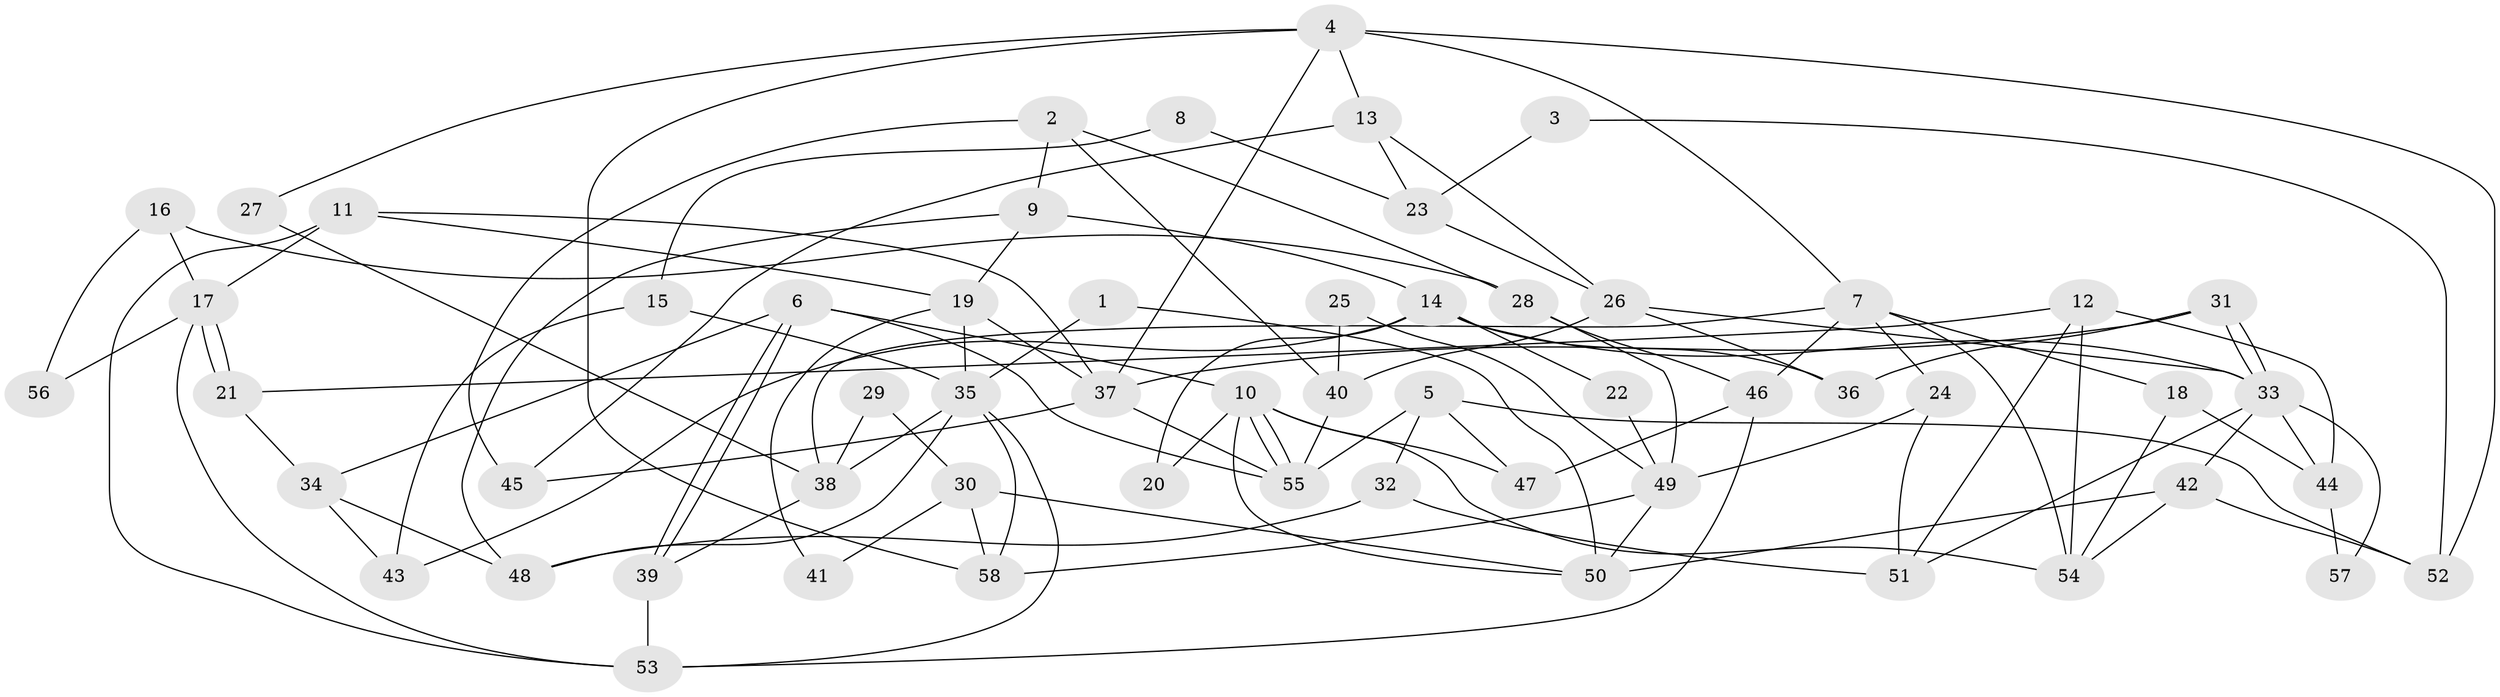 // coarse degree distribution, {7: 0.1388888888888889, 4: 0.16666666666666666, 5: 0.16666666666666666, 6: 0.2222222222222222, 8: 0.027777777777777776, 2: 0.1388888888888889, 3: 0.1388888888888889}
// Generated by graph-tools (version 1.1) at 2025/24/03/03/25 07:24:01]
// undirected, 58 vertices, 116 edges
graph export_dot {
graph [start="1"]
  node [color=gray90,style=filled];
  1;
  2;
  3;
  4;
  5;
  6;
  7;
  8;
  9;
  10;
  11;
  12;
  13;
  14;
  15;
  16;
  17;
  18;
  19;
  20;
  21;
  22;
  23;
  24;
  25;
  26;
  27;
  28;
  29;
  30;
  31;
  32;
  33;
  34;
  35;
  36;
  37;
  38;
  39;
  40;
  41;
  42;
  43;
  44;
  45;
  46;
  47;
  48;
  49;
  50;
  51;
  52;
  53;
  54;
  55;
  56;
  57;
  58;
  1 -- 35;
  1 -- 50;
  2 -- 28;
  2 -- 40;
  2 -- 9;
  2 -- 45;
  3 -- 23;
  3 -- 52;
  4 -- 52;
  4 -- 7;
  4 -- 13;
  4 -- 27;
  4 -- 37;
  4 -- 58;
  5 -- 32;
  5 -- 55;
  5 -- 47;
  5 -- 52;
  6 -- 39;
  6 -- 39;
  6 -- 55;
  6 -- 10;
  6 -- 34;
  7 -- 54;
  7 -- 46;
  7 -- 18;
  7 -- 24;
  7 -- 38;
  8 -- 23;
  8 -- 15;
  9 -- 19;
  9 -- 14;
  9 -- 48;
  10 -- 55;
  10 -- 55;
  10 -- 20;
  10 -- 47;
  10 -- 50;
  10 -- 54;
  11 -- 19;
  11 -- 17;
  11 -- 37;
  11 -- 53;
  12 -- 44;
  12 -- 21;
  12 -- 51;
  12 -- 54;
  13 -- 45;
  13 -- 23;
  13 -- 26;
  14 -- 33;
  14 -- 20;
  14 -- 22;
  14 -- 36;
  14 -- 43;
  15 -- 35;
  15 -- 43;
  16 -- 17;
  16 -- 28;
  16 -- 56;
  17 -- 53;
  17 -- 21;
  17 -- 21;
  17 -- 56;
  18 -- 54;
  18 -- 44;
  19 -- 35;
  19 -- 37;
  19 -- 41;
  21 -- 34;
  22 -- 49;
  23 -- 26;
  24 -- 51;
  24 -- 49;
  25 -- 49;
  25 -- 40;
  26 -- 36;
  26 -- 33;
  26 -- 40;
  27 -- 38;
  28 -- 49;
  28 -- 46;
  29 -- 38;
  29 -- 30;
  30 -- 58;
  30 -- 50;
  30 -- 41;
  31 -- 37;
  31 -- 33;
  31 -- 33;
  31 -- 36;
  32 -- 51;
  32 -- 48;
  33 -- 42;
  33 -- 44;
  33 -- 51;
  33 -- 57;
  34 -- 48;
  34 -- 43;
  35 -- 58;
  35 -- 53;
  35 -- 38;
  35 -- 48;
  37 -- 45;
  37 -- 55;
  38 -- 39;
  39 -- 53;
  40 -- 55;
  42 -- 54;
  42 -- 50;
  42 -- 52;
  44 -- 57;
  46 -- 47;
  46 -- 53;
  49 -- 50;
  49 -- 58;
}
